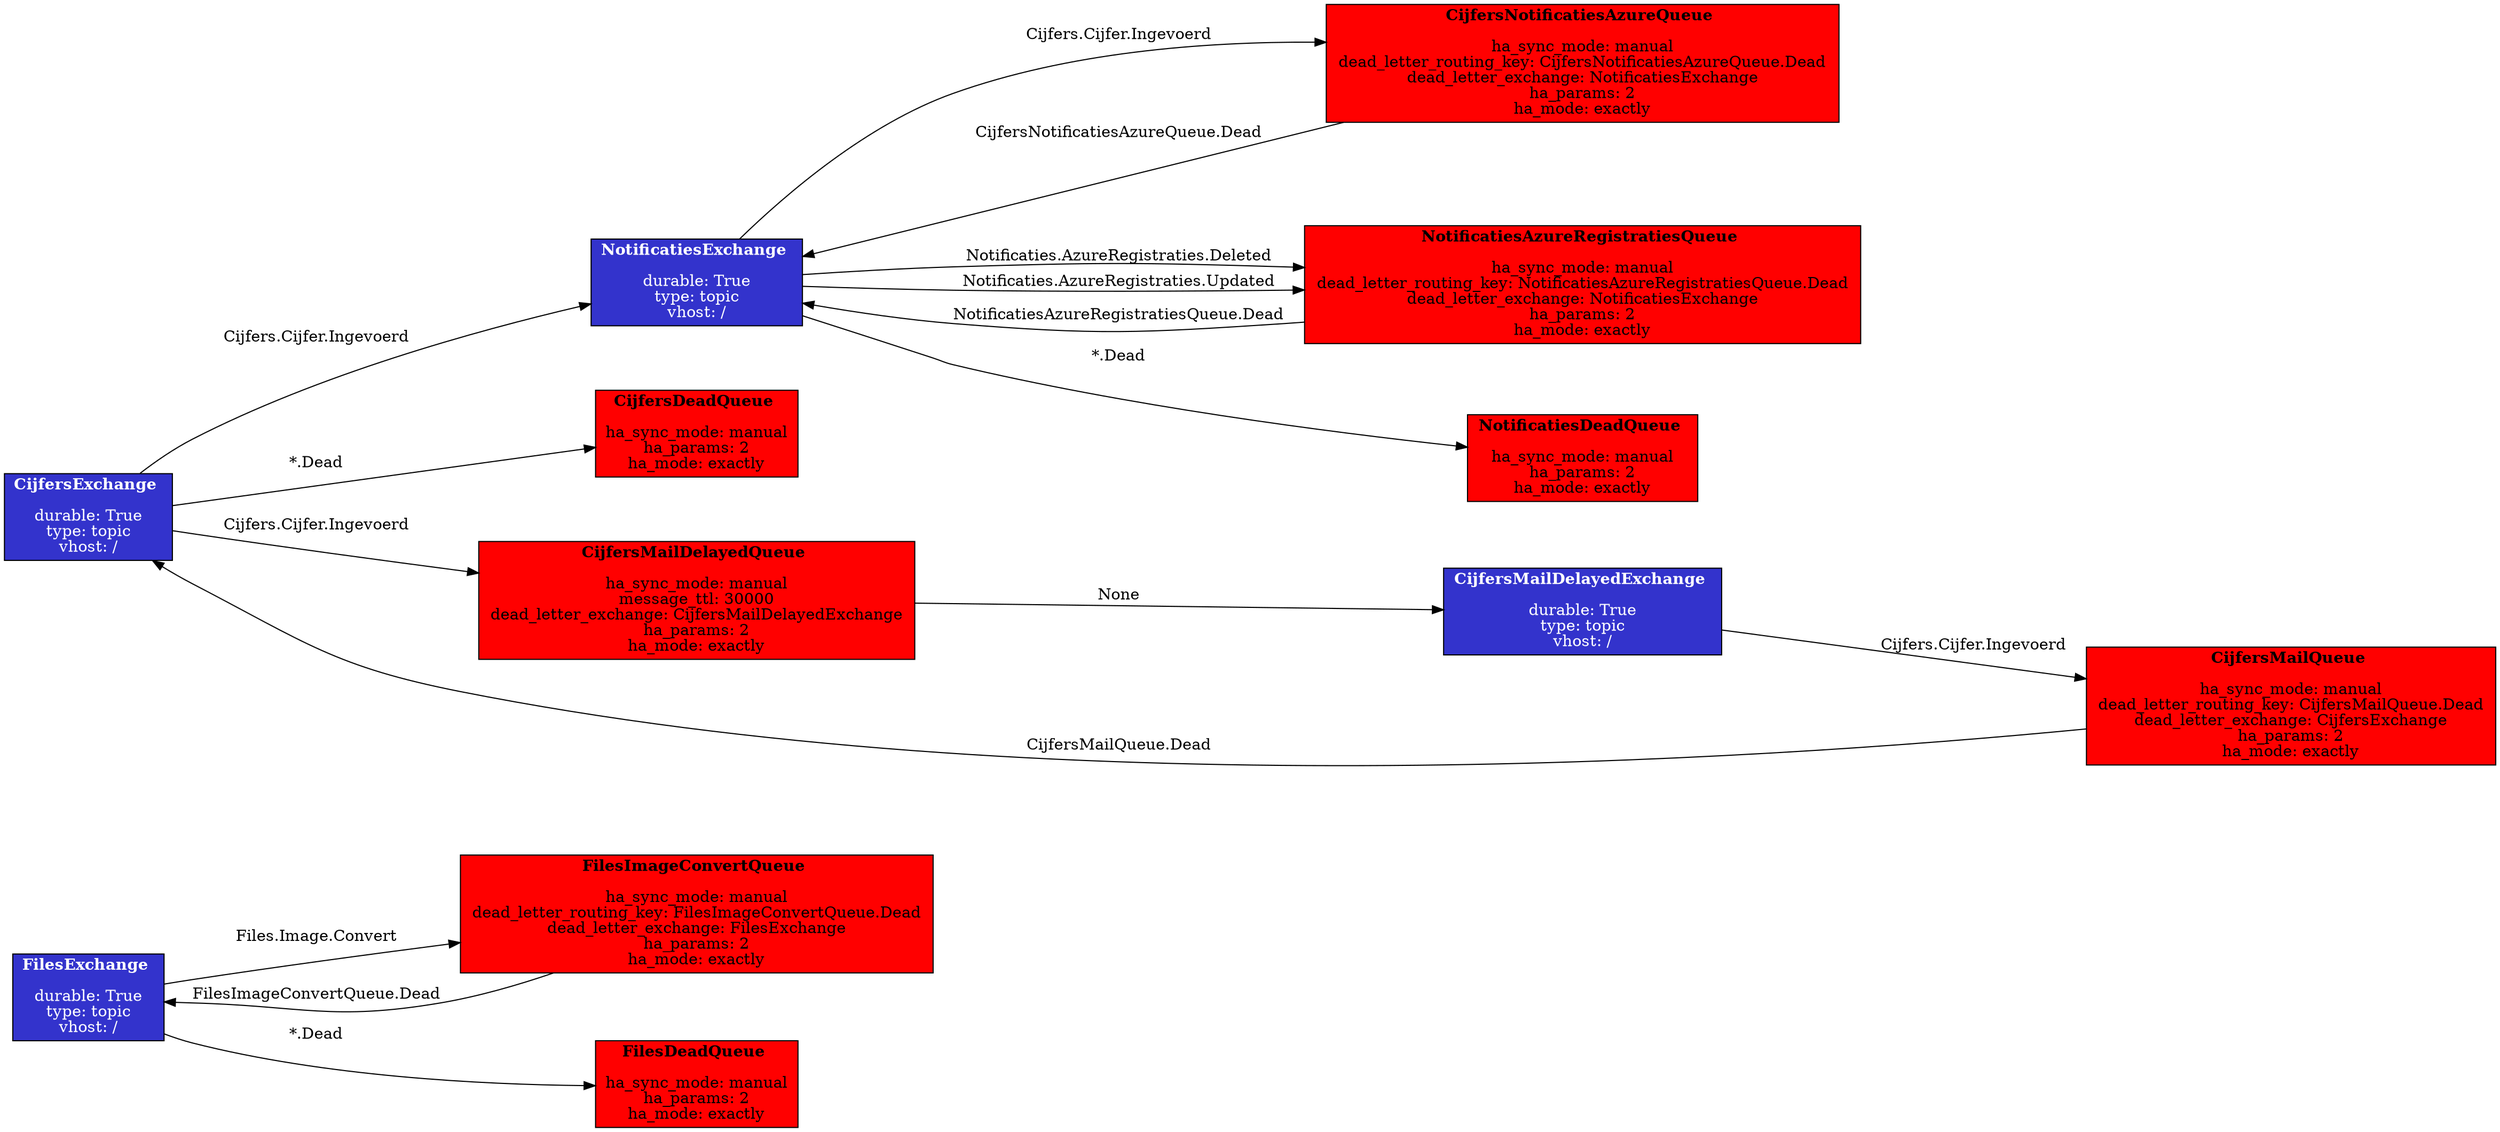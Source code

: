 digraph {
	graph [bb="0,0,2246,1010",
		nodesep="0.8 equally",
		rankdir=LR
	];
	node [label="\N"];
	FilesExchange	 [fillcolor="#3333CC",
		fontcolor="#ffffff",
		height=1.0833,
		label=<<b>FilesExchange</b> <br /><br />durable: True<br />type: topic<br />vhost: />,
		pos="75.5,117",
		shape=rectangle,
		style=filled,
		width=1.8889];
	FilesImageConvertQueue	 [fillcolor="#FF0000",
		height=1.4722,
		label=<<b>FilesImageConvertQueue</b> <br />
<br />ha_sync_mode: manual<br />dead_letter_routing_key: FilesImageConvertQueue.Dead<br />dead_letter_exchange: FilesExchange<br />ha_params: 2<br />ha_mode: exactly>,
		pos="624.5,192",
		shape=rectangle,
		style=filled,
		width=5.9028];
	FilesExchange -> FilesImageConvertQueue	 [group=FilesExchange,
		label="Files.Image.Convert",
		lp="281.5,171.5",
		pos="e,411.94,166.42 143.64,128.96 152.17,130.37 160.78,131.76 169,133 244.76,144.46 327.84,155.65 402.01,165.15"];
	FilesDeadQueue	 [fillcolor="#FF0000",
		height=1.0833,
		label=<<b>FilesDeadQueue</b> <br />
<br />ha_sync_mode: manual<br />ha_params: 2<br />ha_mode: exactly>,
		pos="624.5,39",
		shape=rectangle,
		style=filled,
		width=2.5278];
	FilesExchange -> FilesDeadQueue	 [group=FilesExchange,
		label="*.Dead",
		lp="281.5,82.5",
		pos="e,533.16,37.034 143.72,83.264 152.08,80.032 160.63,77.16 169,75 287.93,44.298 429.69,37.589 522.89,37.067"];
	FilesImageConvertQueue -> FilesExchange	 [group=FilesImageConvertQueue,
		label="FilesImageConvertQueue.Dead",
		lp="281.5,119.5",
		pos="e,143.68,112.94 495.63,138.96 463.05,127.81 427.7,117.71 394,112 295.4,95.308 268.96,109.3 169,112 164,112.13 158.86,112.31 153.67,\
112.52"];
	CijfersExchange	 [fillcolor="#3333CC",
		fontcolor="#ffffff",
		height=1.0833,
		label=<<b>CijfersExchange</b> <br /><br />durable: True<br />type: topic<br />vhost: />,
		pos="75.5,567",
		shape=rectangle,
		style=filled,
		width=2.0972];
	NotificatiesExchange	 [fillcolor="#3333CC",
		fontcolor="#ffffff",
		height=1.0833,
		label=<<b>NotificatiesExchange</b> <br /><br />durable: True<br />type: topic<br />vhost: />,
		pos="624.5,760",
		shape=rectangle,
		style=filled,
		width=2.6389];
	CijfersExchange -> NotificatiesExchange	 [group=CijfersExchange,
		label="Cijfers.Cijfer.Ingevoerd",
		lp="281.5,712.5",
		pos="e,529.25,740.86 131.25,606.22 143.32,613.79 156.3,621.17 169,627 284.12,679.8 425.27,717.22 519.44,738.64"];
	CijfersDeadQueue	 [fillcolor="#FF0000",
		height=1.0833,
		label=<<b>CijfersDeadQueue</b> <br />
<br />ha_sync_mode: manual<br />ha_params: 2<br />ha_mode: exactly>,
		pos="624.5,624",
		shape=rectangle,
		style=filled,
		width=2.5278];
	CijfersExchange -> CijfersDeadQueue	 [group=CijfersExchange,
		label="*.Dead",
		lp="281.5,605.5",
		pos="e,533.04,614.57 151.13,574.78 247.42,584.81 415.31,602.31 522.83,613.51"];
	CijfersMailDelayedQueue	 [fillcolor="#FF0000",
		height=1.4722,
		label=<<b>CijfersMailDelayedQueue</b> <br />
<br />ha_sync_mode: manual<br />message_ttl: 30000<br />dead_letter_exchange: CijfersMailDelayedExchange<br />ha_params: 2<br />ha_mode: exactly>,
		pos="624.5,474",
		shape=rectangle,
		style=filled,
		width=5.4444];
	CijfersExchange -> CijfersMailDelayedQueue	 [group=CijfersExchange,
		label="Cijfers.Cijfer.Ingevoerd",
		lp="281.5,555.5",
		pos="e,428.29,503.98 151.17,551.39 157.19,550.21 163.2,549.07 169,548 250.34,533.03 340.16,518.08 418.32,505.57"];
	CijfersNotificatiesAzureQueue	 [fillcolor="#FF0000",
		height=1.4722,
		label=<<b>CijfersNotificatiesAzureQueue</b> <br />
<br />ha_sync_mode: manual<br />dead_letter_routing_key: CijfersNotificatiesAzureQueue.Dead<br />dead_letter_exchange: NotificatiesExchange<br />ha_params: 2<br />ha_mode: exactly>,
		pos="1423,957",
		shape=rectangle,
		style=filled,
		width=6.4028];
	NotificatiesExchange -> CijfersNotificatiesAzureQueue	 [group=NotificatiesExchange,
		label="Cijfers.Cijfer.Ingevoerd",
		lp="1005,982.5",
		pos="e,1192.3,976.1 663.05,799.13 705.32,840.22 778.17,902.6 855,930 958.19,966.8 1078.7,976.73 1182,976.19"];
	NotificatiesAzureRegistratiesQueue	 [fillcolor="#FF0000",
		height=1.4722,
		label=<<b>NotificatiesAzureRegistratiesQueue</b> <br />
<br />ha_sync_mode: manual<br />dead_letter_routing_key: NotificatiesAzureRegistratiesQueue.Dead<br />dead_letter_exchange: NotificatiesExchange<br />ha_params: 2<br />ha_mode: exactly>,
		pos="1423,758",
		shape=rectangle,
		style=filled,
		width=6.9444];
	NotificatiesExchange -> NotificatiesAzureRegistratiesQueue	 [group=NotificatiesExchange,
		label="Notificaties.AzureRegistraties.Deleted",
		lp="1005,784.5",
		pos="e,1173,773.41 719.51,767.03 761.02,769.8 810.41,772.64 855,774 988.27,778.06 1021.7,777.99 1155,774 1157.6,773.92 1160.2,773.84 \
1162.8,773.76"];
	NotificatiesExchange -> NotificatiesAzureRegistratiesQueue	 [group=NotificatiesExchange,
		label="Notificaties.AzureRegistraties.Updated",
		lp="1005,760.5",
		pos="e,1172.9,753.19 719.56,756.48 761.07,755.1 810.46,753.68 855,753 988.32,750.97 1021.7,751.75 1155,753 1157.6,753.02 1160.2,753.05 \
1162.8,753.08"];
	NotificatiesDeadQueue	 [fillcolor="#FF0000",
		height=1.0833,
		label=<<b>NotificatiesDeadQueue</b> <br />
<br />ha_sync_mode: manual<br />ha_params: 2<br />ha_mode: exactly>,
		pos="1423,602",
		shape=rectangle,
		style=filled,
		width=2.875];
	NotificatiesExchange -> NotificatiesDeadQueue	 [group=NotificatiesExchange,
		label="*.Dead",
		lp="1005,692.5",
		pos="e,1319.5,610 719.61,731.07 756.39,719.42 798.83,705.54 837,692 845.09,689.13 846.7,687.19 855,685 1009.6,644.17 1193.7,621.89 1309.2,\
610.96"];
	CijfersMailDelayedExchange	 [fillcolor="#3333CC",
		fontcolor="#ffffff",
		height=1.0833,
		label=<<b>CijfersMailDelayedExchange</b> <br /><br />durable: True<br />type: topic<br />vhost: />,
		pos="1423,464",
		shape=rectangle,
		style=filled,
		width=3.4722];
	CijfersMailDelayedQueue -> CijfersMailDelayedExchange	 [group=CijfersMailDelayedQueue,
		label=None,
		lp="1005,478.5",
		pos="e,1297.8,465.56 820.6,471.55 965.55,469.73 1159.5,467.3 1287.5,465.69"];
	CijfersNotificatiesAzureQueue -> NotificatiesExchange	 [group=CijfersNotificatiesAzureQueue,
		label="CijfersNotificatiesAzureQueue.Dead",
		lp="1005,894.5",
		pos="e,719.6,783.27 1207.7,903.99 1052.8,865.69 850.4,815.63 729.6,785.75"];
	NotificatiesAzureRegistratiesQueue -> NotificatiesExchange	 [group=NotificatiesAzureRegistratiesQueue,
		label="NotificatiesAzureRegistratiesQueue.Dead",
		lp="1005,729.5",
		pos="e,719.7,740.82 1172.7,723.31 1166.7,722.83 1160.8,722.39 1155,722 1022,713.07 987.88,711.07 855,722 813.89,725.38 769.06,732.11 \
730.02,738.98"];
	CijfersMailQueue	 [fillcolor="#FF0000",
		height=1.4722,
		label=<<b>CijfersMailQueue</b> <br />
<br />ha_sync_mode: manual<br />dead_letter_routing_key: CijfersMailQueue.Dead<br />dead_letter_exchange: CijfersExchange<br />ha_params: 2<br />ha_mode: exactly>,
		pos="2062,389",
		shape=rectangle,
		style=filled,
		width=5.1111];
	CijfersMailDelayedExchange -> CijfersMailQueue	 [group=CijfersMailDelayedExchange,
		label="Cijfers.Cijfer.Ingevoerd",
		lp="1775.5,437.5",
		pos="e,1877.9,410.56 1548.3,449.36 1639.2,438.67 1764.1,423.96 1867.9,411.74"];
	CijfersMailQueue -> CijfersExchange	 [group=CijfersMailQueue,
		label="CijfersMailQueue.Dead",
		lp="1005,342.5",
		pos="e,121.87,527.89 1877.7,365.9 1570.8,332.39 934.96,285.25 412,392 297.07,415.46 270.14,435.58 169,495 155.76,502.78 142.28,512.23 \
129.87,521.69"];
}

